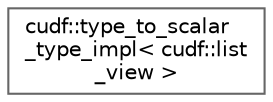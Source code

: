 digraph "类继承关系图"
{
 // LATEX_PDF_SIZE
  bgcolor="transparent";
  edge [fontname=Helvetica,fontsize=10,labelfontname=Helvetica,labelfontsize=10];
  node [fontname=Helvetica,fontsize=10,shape=box,height=0.2,width=0.4];
  rankdir="LR";
  Node0 [id="Node000000",label="cudf::type_to_scalar\l_type_impl\< cudf::list\l_view \>",height=0.2,width=0.4,color="grey40", fillcolor="white", style="filled",URL="$structcudf_1_1type__to__scalar__type__impl_3_01cudf_1_1list__view_01_4.html",tooltip=" "];
}
